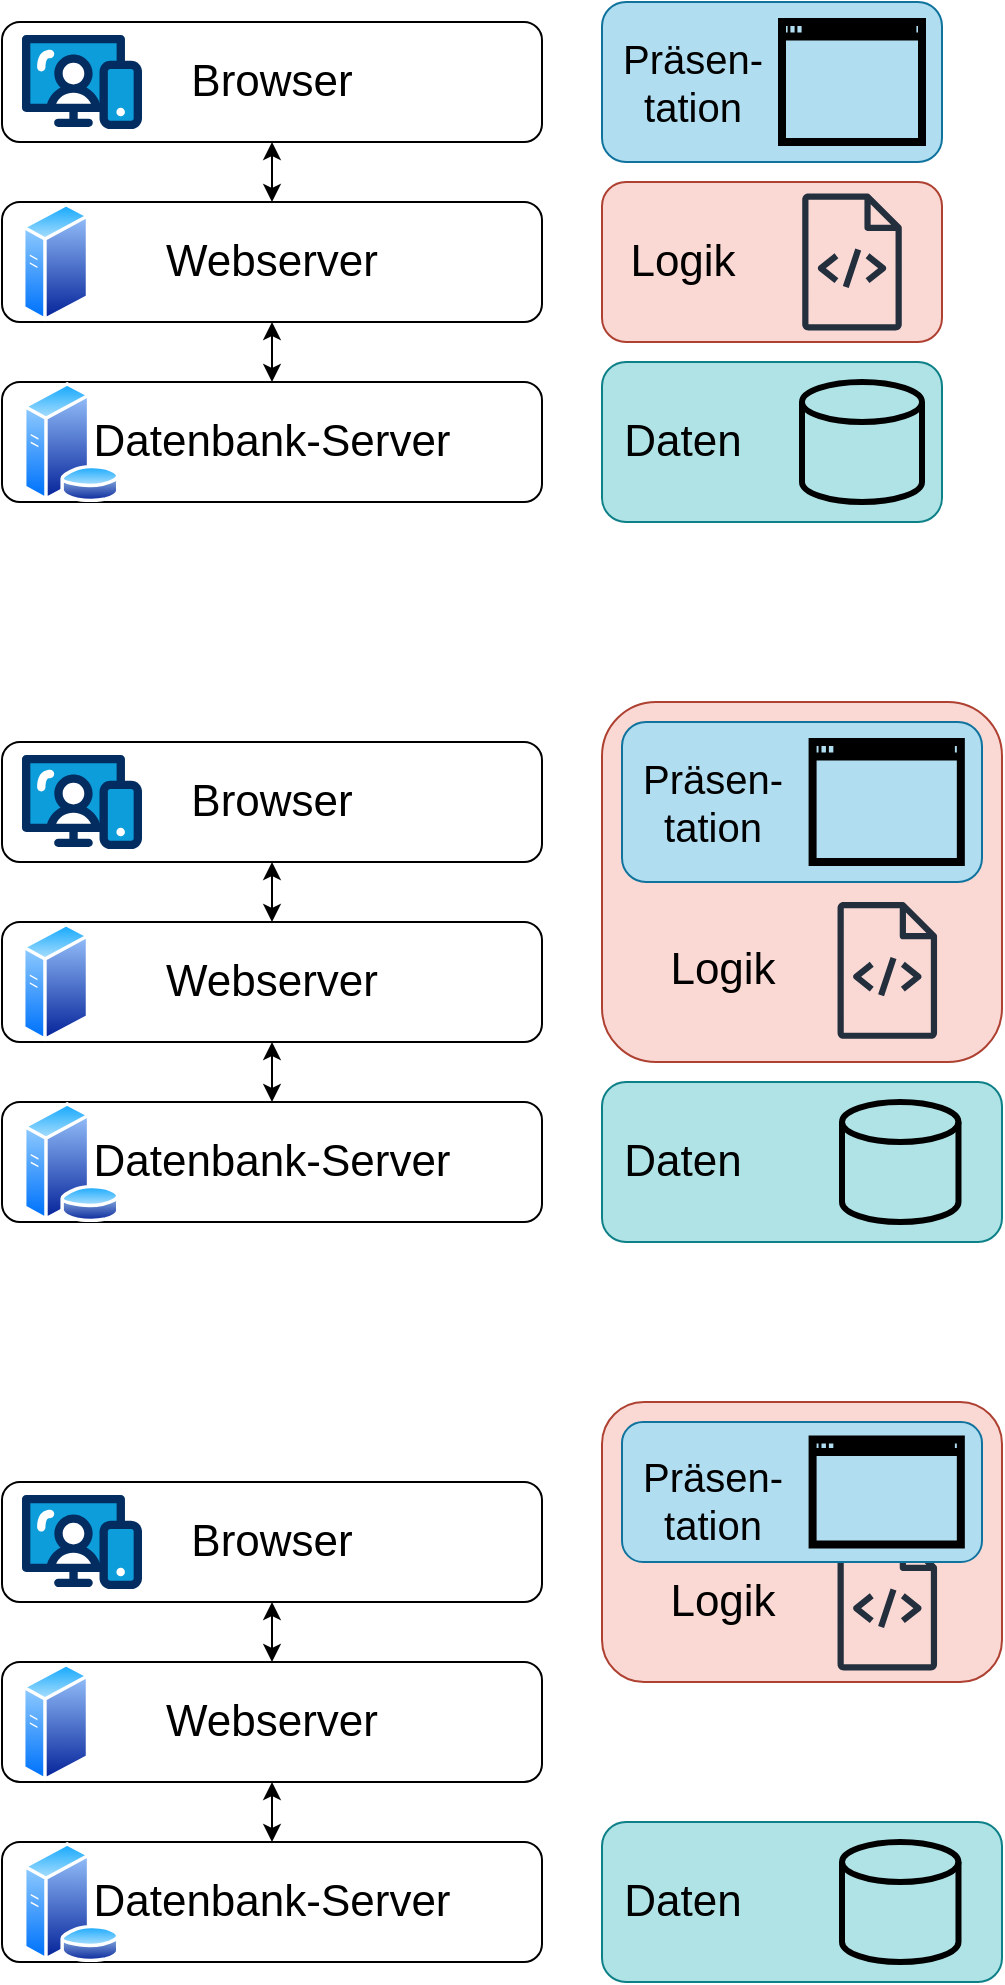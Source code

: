 <mxfile version="21.7.5" type="device" pages="3">
  <diagram name="Layers" id="FPx5XRSCxSnG_FllzkM6">
    <mxGraphModel dx="2074" dy="1196" grid="1" gridSize="10" guides="1" tooltips="1" connect="1" arrows="1" fold="1" page="1" pageScale="1" pageWidth="827" pageHeight="1169" math="0" shadow="0">
      <root>
        <mxCell id="0" />
        <mxCell id="1" parent="0" />
        <mxCell id="yVEKPZkRweWJKgWCm-6c-3" value="&lt;div style=&quot;&quot;&gt;&lt;span style=&quot;font-size: 22px; background-color: initial;&quot;&gt;Browser&lt;/span&gt;&lt;/div&gt;" style="rounded=1;whiteSpace=wrap;html=1;align=center;" parent="1" vertex="1">
          <mxGeometry x="40" y="50" width="270" height="60" as="geometry" />
        </mxCell>
        <mxCell id="yVEKPZkRweWJKgWCm-6c-2" value="" style="verticalLabelPosition=bottom;aspect=fixed;html=1;shape=mxgraph.salesforce.web;align=left;" parent="1" vertex="1">
          <mxGeometry x="50" y="56.3" width="60" height="47.4" as="geometry" />
        </mxCell>
        <mxCell id="yVEKPZkRweWJKgWCm-6c-12" style="edgeStyle=orthogonalEdgeStyle;rounded=0;orthogonalLoop=1;jettySize=auto;html=1;entryX=0.5;entryY=1;entryDx=0;entryDy=0;startArrow=classic;startFill=1;" parent="1" source="yVEKPZkRweWJKgWCm-6c-4" target="yVEKPZkRweWJKgWCm-6c-3" edge="1">
          <mxGeometry relative="1" as="geometry" />
        </mxCell>
        <mxCell id="yVEKPZkRweWJKgWCm-6c-14" style="edgeStyle=orthogonalEdgeStyle;rounded=0;orthogonalLoop=1;jettySize=auto;html=1;entryX=0.5;entryY=0;entryDx=0;entryDy=0;startArrow=classic;startFill=1;" parent="1" source="yVEKPZkRweWJKgWCm-6c-4" target="yVEKPZkRweWJKgWCm-6c-7" edge="1">
          <mxGeometry relative="1" as="geometry" />
        </mxCell>
        <mxCell id="yVEKPZkRweWJKgWCm-6c-4" value="&lt;font style=&quot;font-size: 22px;&quot;&gt;Webserver&lt;/font&gt;" style="rounded=1;whiteSpace=wrap;html=1;" parent="1" vertex="1">
          <mxGeometry x="40" y="140" width="270" height="60" as="geometry" />
        </mxCell>
        <mxCell id="yVEKPZkRweWJKgWCm-6c-5" value="" style="image;aspect=fixed;perimeter=ellipsePerimeter;html=1;align=center;shadow=0;dashed=0;spacingTop=3;image=img/lib/active_directory/generic_server.svg;" parent="1" vertex="1">
          <mxGeometry x="50" y="140" width="33.6" height="60" as="geometry" />
        </mxCell>
        <mxCell id="yVEKPZkRweWJKgWCm-6c-7" value="&lt;font style=&quot;font-size: 22px;&quot;&gt;Datenbank-Server&lt;/font&gt;" style="rounded=1;whiteSpace=wrap;html=1;" parent="1" vertex="1">
          <mxGeometry x="40" y="230" width="270" height="60" as="geometry" />
        </mxCell>
        <mxCell id="yVEKPZkRweWJKgWCm-6c-6" value="" style="image;aspect=fixed;perimeter=ellipsePerimeter;html=1;align=center;shadow=0;dashed=0;spacingTop=3;image=img/lib/active_directory/database_server.svg;" parent="1" vertex="1">
          <mxGeometry x="50" y="230" width="49.2" height="60" as="geometry" />
        </mxCell>
        <mxCell id="yVEKPZkRweWJKgWCm-6c-15" value="" style="group" parent="1" vertex="1" connectable="0">
          <mxGeometry x="340" y="130" width="170" height="80" as="geometry" />
        </mxCell>
        <mxCell id="yVEKPZkRweWJKgWCm-6c-10" value="" style="rounded=1;whiteSpace=wrap;html=1;fontSize=21;align=center;fillColor=#fad9d5;strokeColor=#ae4132;" parent="yVEKPZkRweWJKgWCm-6c-15" vertex="1">
          <mxGeometry width="170" height="80" as="geometry" />
        </mxCell>
        <mxCell id="yVEKPZkRweWJKgWCm-6c-11" value="&lt;font style=&quot;font-size: 22px;&quot;&gt;Logik&lt;/font&gt;" style="text;html=1;align=center;verticalAlign=middle;resizable=0;points=[];autosize=1;strokeColor=none;fillColor=none;" parent="yVEKPZkRweWJKgWCm-6c-15" vertex="1">
          <mxGeometry y="20" width="80" height="40" as="geometry" />
        </mxCell>
        <mxCell id="yVEKPZkRweWJKgWCm-6c-9" value="" style="sketch=0;outlineConnect=0;fontColor=#232F3E;gradientColor=none;fillColor=#232F3D;strokeColor=none;dashed=0;verticalLabelPosition=bottom;verticalAlign=top;align=center;html=1;fontSize=12;fontStyle=0;aspect=fixed;pointerEvents=1;shape=mxgraph.aws4.source_code;" parent="yVEKPZkRweWJKgWCm-6c-15" vertex="1">
          <mxGeometry x="100" y="5.79" width="50" height="68.43" as="geometry" />
        </mxCell>
        <mxCell id="yVEKPZkRweWJKgWCm-6c-16" value="" style="group" parent="1" vertex="1" connectable="0">
          <mxGeometry x="340" y="220" width="170" height="80" as="geometry" />
        </mxCell>
        <mxCell id="yVEKPZkRweWJKgWCm-6c-23" value="" style="group" parent="yVEKPZkRweWJKgWCm-6c-16" vertex="1" connectable="0">
          <mxGeometry width="170" height="80" as="geometry" />
        </mxCell>
        <mxCell id="yVEKPZkRweWJKgWCm-6c-17" value="" style="rounded=1;whiteSpace=wrap;html=1;fontSize=21;align=center;fillColor=#b0e3e6;strokeColor=#0e8088;" parent="yVEKPZkRweWJKgWCm-6c-23" vertex="1">
          <mxGeometry width="170" height="80" as="geometry" />
        </mxCell>
        <mxCell id="yVEKPZkRweWJKgWCm-6c-18" value="&lt;font style=&quot;font-size: 22px;&quot;&gt;Daten&lt;/font&gt;" style="text;html=1;align=center;verticalAlign=middle;resizable=0;points=[];autosize=1;strokeColor=none;fillColor=none;" parent="yVEKPZkRweWJKgWCm-6c-23" vertex="1">
          <mxGeometry y="20" width="80" height="40" as="geometry" />
        </mxCell>
        <mxCell id="yVEKPZkRweWJKgWCm-6c-20" value="" style="strokeWidth=3;html=1;shape=mxgraph.flowchart.database;whiteSpace=wrap;fillColor=none;" parent="yVEKPZkRweWJKgWCm-6c-23" vertex="1">
          <mxGeometry x="100" y="10" width="60" height="60" as="geometry" />
        </mxCell>
        <mxCell id="yVEKPZkRweWJKgWCm-6c-24" value="" style="group" parent="1" vertex="1" connectable="0">
          <mxGeometry x="340" y="40" width="170" height="80" as="geometry" />
        </mxCell>
        <mxCell id="yVEKPZkRweWJKgWCm-6c-25" value="" style="rounded=1;whiteSpace=wrap;html=1;fontSize=21;align=center;fillColor=#b1ddf0;strokeColor=#10739e;" parent="yVEKPZkRweWJKgWCm-6c-24" vertex="1">
          <mxGeometry width="170" height="80" as="geometry" />
        </mxCell>
        <mxCell id="yVEKPZkRweWJKgWCm-6c-26" value="&lt;font style=&quot;font-size: 20px;&quot;&gt;Präsen-&lt;br&gt;tation&lt;/font&gt;" style="text;html=1;align=center;verticalAlign=middle;resizable=0;points=[];autosize=1;strokeColor=none;fillColor=none;" parent="yVEKPZkRweWJKgWCm-6c-24" vertex="1">
          <mxGeometry y="10" width="90" height="60" as="geometry" />
        </mxCell>
        <mxCell id="yVEKPZkRweWJKgWCm-6c-29" value="" style="html=1;verticalLabelPosition=bottom;align=center;labelBackgroundColor=#ffffff;verticalAlign=top;strokeWidth=4;strokeColor=#000000;shadow=0;dashed=0;shape=mxgraph.ios7.icons.window;fillColor=none;" parent="yVEKPZkRweWJKgWCm-6c-24" vertex="1">
          <mxGeometry x="90" y="10" width="70" height="60" as="geometry" />
        </mxCell>
        <mxCell id="yVEKPZkRweWJKgWCm-6c-30" value="&lt;div style=&quot;&quot;&gt;&lt;span style=&quot;font-size: 22px; background-color: initial;&quot;&gt;Browser&lt;/span&gt;&lt;/div&gt;" style="rounded=1;whiteSpace=wrap;html=1;align=center;" parent="1" vertex="1">
          <mxGeometry x="40" y="410" width="270" height="60" as="geometry" />
        </mxCell>
        <mxCell id="yVEKPZkRweWJKgWCm-6c-31" value="" style="verticalLabelPosition=bottom;aspect=fixed;html=1;shape=mxgraph.salesforce.web;align=left;" parent="1" vertex="1">
          <mxGeometry x="50" y="416.3" width="60" height="47.4" as="geometry" />
        </mxCell>
        <mxCell id="yVEKPZkRweWJKgWCm-6c-32" style="edgeStyle=orthogonalEdgeStyle;rounded=0;orthogonalLoop=1;jettySize=auto;html=1;entryX=0.5;entryY=1;entryDx=0;entryDy=0;startArrow=classic;startFill=1;" parent="1" source="yVEKPZkRweWJKgWCm-6c-34" target="yVEKPZkRweWJKgWCm-6c-30" edge="1">
          <mxGeometry relative="1" as="geometry" />
        </mxCell>
        <mxCell id="yVEKPZkRweWJKgWCm-6c-33" style="edgeStyle=orthogonalEdgeStyle;rounded=0;orthogonalLoop=1;jettySize=auto;html=1;entryX=0.5;entryY=0;entryDx=0;entryDy=0;startArrow=classic;startFill=1;" parent="1" source="yVEKPZkRweWJKgWCm-6c-34" target="yVEKPZkRweWJKgWCm-6c-36" edge="1">
          <mxGeometry relative="1" as="geometry" />
        </mxCell>
        <mxCell id="yVEKPZkRweWJKgWCm-6c-34" value="&lt;font style=&quot;font-size: 22px;&quot;&gt;Webserver&lt;/font&gt;" style="rounded=1;whiteSpace=wrap;html=1;" parent="1" vertex="1">
          <mxGeometry x="40" y="500" width="270" height="60" as="geometry" />
        </mxCell>
        <mxCell id="yVEKPZkRweWJKgWCm-6c-35" value="" style="image;aspect=fixed;perimeter=ellipsePerimeter;html=1;align=center;shadow=0;dashed=0;spacingTop=3;image=img/lib/active_directory/generic_server.svg;" parent="1" vertex="1">
          <mxGeometry x="50" y="500" width="33.6" height="60" as="geometry" />
        </mxCell>
        <mxCell id="yVEKPZkRweWJKgWCm-6c-36" value="&lt;font style=&quot;font-size: 22px;&quot;&gt;Datenbank-Server&lt;/font&gt;" style="rounded=1;whiteSpace=wrap;html=1;" parent="1" vertex="1">
          <mxGeometry x="40" y="590" width="270" height="60" as="geometry" />
        </mxCell>
        <mxCell id="yVEKPZkRweWJKgWCm-6c-37" value="" style="image;aspect=fixed;perimeter=ellipsePerimeter;html=1;align=center;shadow=0;dashed=0;spacingTop=3;image=img/lib/active_directory/database_server.svg;" parent="1" vertex="1">
          <mxGeometry x="50" y="590" width="49.2" height="60" as="geometry" />
        </mxCell>
        <mxCell id="yVEKPZkRweWJKgWCm-6c-38" value="" style="group" parent="1" vertex="1" connectable="0">
          <mxGeometry x="340" y="410" width="200" height="160" as="geometry" />
        </mxCell>
        <mxCell id="yVEKPZkRweWJKgWCm-6c-39" value="" style="rounded=1;whiteSpace=wrap;html=1;fontSize=21;align=center;fillColor=#fad9d5;strokeColor=#ae4132;" parent="yVEKPZkRweWJKgWCm-6c-38" vertex="1">
          <mxGeometry y="-20" width="200" height="180" as="geometry" />
        </mxCell>
        <mxCell id="yVEKPZkRweWJKgWCm-6c-40" value="&lt;font style=&quot;font-size: 22px;&quot;&gt;Logik&lt;/font&gt;" style="text;html=1;align=center;verticalAlign=middle;resizable=0;points=[];autosize=1;strokeColor=none;fillColor=none;" parent="yVEKPZkRweWJKgWCm-6c-38" vertex="1">
          <mxGeometry x="20" y="94.21" width="80" height="40" as="geometry" />
        </mxCell>
        <mxCell id="yVEKPZkRweWJKgWCm-6c-41" value="" style="sketch=0;outlineConnect=0;fontColor=#232F3E;gradientColor=none;fillColor=#232F3D;strokeColor=none;dashed=0;verticalLabelPosition=bottom;verticalAlign=top;align=center;html=1;fontSize=12;fontStyle=0;aspect=fixed;pointerEvents=1;shape=mxgraph.aws4.source_code;" parent="yVEKPZkRweWJKgWCm-6c-38" vertex="1">
          <mxGeometry x="117.647" y="80.0" width="50" height="68.43" as="geometry" />
        </mxCell>
        <mxCell id="yVEKPZkRweWJKgWCm-6c-47" value="" style="group" parent="yVEKPZkRweWJKgWCm-6c-38" vertex="1" connectable="0">
          <mxGeometry x="10" y="-10" width="180" height="80" as="geometry" />
        </mxCell>
        <mxCell id="yVEKPZkRweWJKgWCm-6c-48" value="" style="rounded=1;whiteSpace=wrap;html=1;fontSize=21;align=center;fillColor=#b1ddf0;strokeColor=#10739e;" parent="yVEKPZkRweWJKgWCm-6c-47" vertex="1">
          <mxGeometry width="180" height="80" as="geometry" />
        </mxCell>
        <mxCell id="yVEKPZkRweWJKgWCm-6c-49" value="&lt;font style=&quot;font-size: 20px;&quot;&gt;Präsen-&lt;br&gt;tation&lt;/font&gt;" style="text;html=1;align=center;verticalAlign=middle;resizable=0;points=[];autosize=1;strokeColor=none;fillColor=none;" parent="yVEKPZkRweWJKgWCm-6c-47" vertex="1">
          <mxGeometry y="10" width="90" height="60" as="geometry" />
        </mxCell>
        <mxCell id="yVEKPZkRweWJKgWCm-6c-50" value="" style="html=1;verticalLabelPosition=bottom;align=center;labelBackgroundColor=#ffffff;verticalAlign=top;strokeWidth=4;strokeColor=#000000;shadow=0;dashed=0;shape=mxgraph.ios7.icons.window;fillColor=none;" parent="yVEKPZkRweWJKgWCm-6c-47" vertex="1">
          <mxGeometry x="95.294" y="10" width="74.118" height="60" as="geometry" />
        </mxCell>
        <mxCell id="yVEKPZkRweWJKgWCm-6c-42" value="" style="group" parent="1" vertex="1" connectable="0">
          <mxGeometry x="340" y="580" width="200" height="80" as="geometry" />
        </mxCell>
        <mxCell id="yVEKPZkRweWJKgWCm-6c-43" value="" style="group" parent="yVEKPZkRweWJKgWCm-6c-42" vertex="1" connectable="0">
          <mxGeometry width="200" height="80" as="geometry" />
        </mxCell>
        <mxCell id="yVEKPZkRweWJKgWCm-6c-44" value="" style="rounded=1;whiteSpace=wrap;html=1;fontSize=21;align=center;fillColor=#b0e3e6;strokeColor=#0e8088;" parent="yVEKPZkRweWJKgWCm-6c-43" vertex="1">
          <mxGeometry width="200" height="80" as="geometry" />
        </mxCell>
        <mxCell id="yVEKPZkRweWJKgWCm-6c-45" value="&lt;font style=&quot;font-size: 22px;&quot;&gt;Daten&lt;/font&gt;" style="text;html=1;align=center;verticalAlign=middle;resizable=0;points=[];autosize=1;strokeColor=none;fillColor=none;" parent="yVEKPZkRweWJKgWCm-6c-43" vertex="1">
          <mxGeometry y="20" width="80" height="40" as="geometry" />
        </mxCell>
        <mxCell id="yVEKPZkRweWJKgWCm-6c-46" value="" style="strokeWidth=3;html=1;shape=mxgraph.flowchart.database;whiteSpace=wrap;fillColor=none;" parent="yVEKPZkRweWJKgWCm-6c-43" vertex="1">
          <mxGeometry x="120" y="10" width="58.24" height="60" as="geometry" />
        </mxCell>
        <mxCell id="yVEKPZkRweWJKgWCm-6c-72" value="&lt;div style=&quot;&quot;&gt;&lt;span style=&quot;font-size: 22px; background-color: initial;&quot;&gt;Browser&lt;/span&gt;&lt;/div&gt;" style="rounded=1;whiteSpace=wrap;html=1;align=center;" parent="1" vertex="1">
          <mxGeometry x="40" y="780" width="270" height="60" as="geometry" />
        </mxCell>
        <mxCell id="yVEKPZkRweWJKgWCm-6c-73" value="" style="verticalLabelPosition=bottom;aspect=fixed;html=1;shape=mxgraph.salesforce.web;align=left;" parent="1" vertex="1">
          <mxGeometry x="50" y="786.3" width="60" height="47.4" as="geometry" />
        </mxCell>
        <mxCell id="yVEKPZkRweWJKgWCm-6c-74" style="edgeStyle=orthogonalEdgeStyle;rounded=0;orthogonalLoop=1;jettySize=auto;html=1;entryX=0.5;entryY=1;entryDx=0;entryDy=0;startArrow=classic;startFill=1;" parent="1" source="yVEKPZkRweWJKgWCm-6c-76" target="yVEKPZkRweWJKgWCm-6c-72" edge="1">
          <mxGeometry relative="1" as="geometry" />
        </mxCell>
        <mxCell id="yVEKPZkRweWJKgWCm-6c-75" style="edgeStyle=orthogonalEdgeStyle;rounded=0;orthogonalLoop=1;jettySize=auto;html=1;entryX=0.5;entryY=0;entryDx=0;entryDy=0;startArrow=classic;startFill=1;" parent="1" source="yVEKPZkRweWJKgWCm-6c-76" target="yVEKPZkRweWJKgWCm-6c-78" edge="1">
          <mxGeometry relative="1" as="geometry" />
        </mxCell>
        <mxCell id="yVEKPZkRweWJKgWCm-6c-76" value="&lt;font style=&quot;font-size: 22px;&quot;&gt;Webserver&lt;/font&gt;" style="rounded=1;whiteSpace=wrap;html=1;" parent="1" vertex="1">
          <mxGeometry x="40" y="870" width="270" height="60" as="geometry" />
        </mxCell>
        <mxCell id="yVEKPZkRweWJKgWCm-6c-77" value="" style="image;aspect=fixed;perimeter=ellipsePerimeter;html=1;align=center;shadow=0;dashed=0;spacingTop=3;image=img/lib/active_directory/generic_server.svg;" parent="1" vertex="1">
          <mxGeometry x="50" y="870" width="33.6" height="60" as="geometry" />
        </mxCell>
        <mxCell id="yVEKPZkRweWJKgWCm-6c-78" value="&lt;font style=&quot;font-size: 22px;&quot;&gt;Datenbank-Server&lt;/font&gt;" style="rounded=1;whiteSpace=wrap;html=1;" parent="1" vertex="1">
          <mxGeometry x="40" y="960" width="270" height="60" as="geometry" />
        </mxCell>
        <mxCell id="yVEKPZkRweWJKgWCm-6c-79" value="" style="image;aspect=fixed;perimeter=ellipsePerimeter;html=1;align=center;shadow=0;dashed=0;spacingTop=3;image=img/lib/active_directory/database_server.svg;" parent="1" vertex="1">
          <mxGeometry x="50" y="960" width="49.2" height="60" as="geometry" />
        </mxCell>
        <mxCell id="yVEKPZkRweWJKgWCm-6c-80" value="" style="group" parent="1" vertex="1" connectable="0">
          <mxGeometry x="340" y="760" width="200" height="160" as="geometry" />
        </mxCell>
        <mxCell id="yVEKPZkRweWJKgWCm-6c-81" value="" style="rounded=1;whiteSpace=wrap;html=1;fontSize=21;align=center;fillColor=#fad9d5;strokeColor=#ae4132;" parent="yVEKPZkRweWJKgWCm-6c-80" vertex="1">
          <mxGeometry y="-20" width="200" height="140" as="geometry" />
        </mxCell>
        <mxCell id="yVEKPZkRweWJKgWCm-6c-82" value="&lt;font style=&quot;font-size: 22px;&quot;&gt;Logik&lt;/font&gt;" style="text;html=1;align=center;verticalAlign=middle;resizable=0;points=[];autosize=1;strokeColor=none;fillColor=none;" parent="yVEKPZkRweWJKgWCm-6c-80" vertex="1">
          <mxGeometry x="20" y="60.0" width="80" height="40" as="geometry" />
        </mxCell>
        <mxCell id="yVEKPZkRweWJKgWCm-6c-83" value="" style="sketch=0;outlineConnect=0;fontColor=#232F3E;gradientColor=none;fillColor=#232F3D;strokeColor=none;dashed=0;verticalLabelPosition=bottom;verticalAlign=top;align=center;html=1;fontSize=12;fontStyle=0;aspect=fixed;pointerEvents=1;shape=mxgraph.aws4.source_code;" parent="yVEKPZkRweWJKgWCm-6c-80" vertex="1">
          <mxGeometry x="117.647" y="45.79" width="50" height="68.43" as="geometry" />
        </mxCell>
        <mxCell id="yVEKPZkRweWJKgWCm-6c-84" value="" style="group" parent="yVEKPZkRweWJKgWCm-6c-80" vertex="1" connectable="0">
          <mxGeometry x="10" y="-10" width="180" height="70" as="geometry" />
        </mxCell>
        <mxCell id="yVEKPZkRweWJKgWCm-6c-85" value="" style="rounded=1;whiteSpace=wrap;html=1;fontSize=21;align=center;fillColor=#b1ddf0;strokeColor=#10739e;" parent="yVEKPZkRweWJKgWCm-6c-84" vertex="1">
          <mxGeometry width="180" height="70" as="geometry" />
        </mxCell>
        <mxCell id="yVEKPZkRweWJKgWCm-6c-86" value="&lt;font style=&quot;font-size: 20px;&quot;&gt;Präsen-&lt;br&gt;tation&lt;/font&gt;" style="text;html=1;align=center;verticalAlign=middle;resizable=0;points=[];autosize=1;strokeColor=none;fillColor=none;" parent="yVEKPZkRweWJKgWCm-6c-84" vertex="1">
          <mxGeometry y="8.75" width="90" height="60" as="geometry" />
        </mxCell>
        <mxCell id="yVEKPZkRweWJKgWCm-6c-87" value="" style="html=1;verticalLabelPosition=bottom;align=center;labelBackgroundColor=#ffffff;verticalAlign=top;strokeWidth=4;strokeColor=#000000;shadow=0;dashed=0;shape=mxgraph.ios7.icons.window;fillColor=none;" parent="yVEKPZkRweWJKgWCm-6c-84" vertex="1">
          <mxGeometry x="95.294" y="8.75" width="74.118" height="52.5" as="geometry" />
        </mxCell>
        <mxCell id="yVEKPZkRweWJKgWCm-6c-88" value="" style="group" parent="1" vertex="1" connectable="0">
          <mxGeometry x="340" y="950" width="200" height="80" as="geometry" />
        </mxCell>
        <mxCell id="yVEKPZkRweWJKgWCm-6c-89" value="" style="group" parent="yVEKPZkRweWJKgWCm-6c-88" vertex="1" connectable="0">
          <mxGeometry width="200" height="80" as="geometry" />
        </mxCell>
        <mxCell id="yVEKPZkRweWJKgWCm-6c-90" value="" style="rounded=1;whiteSpace=wrap;html=1;fontSize=21;align=center;fillColor=#b0e3e6;strokeColor=#0e8088;" parent="yVEKPZkRweWJKgWCm-6c-89" vertex="1">
          <mxGeometry width="200" height="80" as="geometry" />
        </mxCell>
        <mxCell id="yVEKPZkRweWJKgWCm-6c-91" value="&lt;font style=&quot;font-size: 22px;&quot;&gt;Daten&lt;/font&gt;" style="text;html=1;align=center;verticalAlign=middle;resizable=0;points=[];autosize=1;strokeColor=none;fillColor=none;" parent="yVEKPZkRweWJKgWCm-6c-89" vertex="1">
          <mxGeometry y="20" width="80" height="40" as="geometry" />
        </mxCell>
        <mxCell id="yVEKPZkRweWJKgWCm-6c-92" value="" style="strokeWidth=3;html=1;shape=mxgraph.flowchart.database;whiteSpace=wrap;fillColor=none;" parent="yVEKPZkRweWJKgWCm-6c-89" vertex="1">
          <mxGeometry x="120" y="10" width="58.24" height="60" as="geometry" />
        </mxCell>
      </root>
    </mxGraphModel>
  </diagram>
  <diagram id="rxoIbojRWcw12FzysbYP" name="MVC Layers">
    <mxGraphModel dx="2440" dy="1407" grid="1" gridSize="10" guides="1" tooltips="1" connect="1" arrows="1" fold="1" page="1" pageScale="1" pageWidth="827" pageHeight="1169" math="0" shadow="0">
      <root>
        <mxCell id="0" />
        <mxCell id="1" parent="0" />
        <mxCell id="Cggc3pap5xeqe4ZNj7TM-7" value="Server" style="rounded=1;whiteSpace=wrap;html=1;verticalAlign=top;horizontal=1;fontSize=24;fontStyle=1;fillColor=#d5e8d4;strokeColor=#82b366;" parent="1" vertex="1">
          <mxGeometry x="440" y="45" width="270" height="265" as="geometry" />
        </mxCell>
        <mxCell id="Cggc3pap5xeqe4ZNj7TM-10" style="edgeStyle=orthogonalEdgeStyle;rounded=0;orthogonalLoop=1;jettySize=auto;html=1;" parent="1" source="Cggc3pap5xeqe4ZNj7TM-6" target="Cggc3pap5xeqe4ZNj7TM-3" edge="1">
          <mxGeometry relative="1" as="geometry">
            <Array as="points">
              <mxPoint x="370" y="155" />
              <mxPoint x="370" y="155" />
            </Array>
          </mxGeometry>
        </mxCell>
        <mxCell id="Cggc3pap5xeqe4ZNj7TM-11" value="HTTP- Request" style="edgeLabel;html=1;align=center;verticalAlign=middle;resizable=0;points=[];fontSize=16;" parent="Cggc3pap5xeqe4ZNj7TM-10" vertex="1" connectable="0">
          <mxGeometry x="-0.619" y="-1" relative="1" as="geometry">
            <mxPoint x="53" y="-16" as="offset" />
          </mxGeometry>
        </mxCell>
        <mxCell id="Cggc3pap5xeqe4ZNj7TM-6" value="Browser" style="rounded=1;whiteSpace=wrap;html=1;verticalAlign=top;horizontal=1;fontSize=24;fontStyle=1;fillColor=#fff2cc;strokeColor=#d6b656;" parent="1" vertex="1">
          <mxGeometry x="80" y="80" width="230" height="210" as="geometry" />
        </mxCell>
        <mxCell id="Cggc3pap5xeqe4ZNj7TM-14" style="edgeStyle=orthogonalEdgeStyle;rounded=0;orthogonalLoop=1;jettySize=auto;html=1;dashed=1;" parent="1" source="Cggc3pap5xeqe4ZNj7TM-1" target="Cggc3pap5xeqe4ZNj7TM-3" edge="1">
          <mxGeometry relative="1" as="geometry">
            <Array as="points">
              <mxPoint x="590" y="220" />
              <mxPoint x="590" y="220" />
            </Array>
          </mxGeometry>
        </mxCell>
        <mxCell id="Cggc3pap5xeqe4ZNj7TM-1" value="&lt;b&gt;Model&lt;/b&gt;&lt;br style=&quot;font-size: 22px;&quot;&gt;" style="rounded=1;whiteSpace=wrap;html=1;verticalAlign=top;fontSize=22;" parent="1" vertex="1">
          <mxGeometry x="490" y="230" width="160" height="40" as="geometry" />
        </mxCell>
        <mxCell id="Cggc3pap5xeqe4ZNj7TM-8" style="edgeStyle=orthogonalEdgeStyle;rounded=0;orthogonalLoop=1;jettySize=auto;html=1;" parent="1" source="Cggc3pap5xeqe4ZNj7TM-3" edge="1">
          <mxGeometry relative="1" as="geometry">
            <mxPoint x="560" y="230" as="targetPoint" />
            <Array as="points">
              <mxPoint x="560" y="230" />
            </Array>
          </mxGeometry>
        </mxCell>
        <mxCell id="Cggc3pap5xeqe4ZNj7TM-9" style="rounded=0;orthogonalLoop=1;jettySize=auto;html=1;entryX=1;entryY=0.5;entryDx=0;entryDy=0;" parent="1" source="Cggc3pap5xeqe4ZNj7TM-3" target="Cggc3pap5xeqe4ZNj7TM-2" edge="1">
          <mxGeometry relative="1" as="geometry" />
        </mxCell>
        <mxCell id="Cggc3pap5xeqe4ZNj7TM-12" value="HTTP-Response" style="edgeLabel;html=1;align=center;verticalAlign=middle;resizable=0;points=[];fontSize=14;" parent="Cggc3pap5xeqe4ZNj7TM-9" vertex="1" connectable="0">
          <mxGeometry x="0.416" y="3" relative="1" as="geometry">
            <mxPoint x="18" as="offset" />
          </mxGeometry>
        </mxCell>
        <mxCell id="Cggc3pap5xeqe4ZNj7TM-3" value="&lt;b&gt;Controller&lt;/b&gt;&lt;br style=&quot;font-size: 22px;&quot;&gt;&lt;font style=&quot;font-size: 18px;&quot;&gt;(z.B. PHP/Java)&lt;/font&gt;" style="rounded=1;whiteSpace=wrap;html=1;verticalAlign=top;fontSize=22;" parent="1" vertex="1">
          <mxGeometry x="490" y="120" width="160" height="70" as="geometry" />
        </mxCell>
        <mxCell id="Cggc3pap5xeqe4ZNj7TM-2" value="&lt;b&gt;View&lt;/b&gt;&lt;br style=&quot;font-size: 22px;&quot;&gt;&lt;font style=&quot;font-size: 18px;&quot;&gt;(HTML, CSS, JS)&lt;/font&gt;" style="rounded=1;whiteSpace=wrap;html=1;verticalAlign=top;fontSize=22;" parent="1" vertex="1">
          <mxGeometry x="105" y="160" width="160" height="70" as="geometry" />
        </mxCell>
        <mxCell id="ABjCyKXPSxVVeymCHfIy-1" value="Server" style="rounded=1;whiteSpace=wrap;html=1;verticalAlign=top;horizontal=1;fontSize=24;fontStyle=1;fillColor=#d5e8d4;strokeColor=#82b366;" parent="1" vertex="1">
          <mxGeometry x="560" y="627.5" width="260" height="135" as="geometry" />
        </mxCell>
        <mxCell id="ABjCyKXPSxVVeymCHfIy-4" value="Browser" style="rounded=1;whiteSpace=wrap;html=1;verticalAlign=top;horizontal=1;fontSize=24;fontStyle=1;fillColor=#fff2cc;strokeColor=#d6b656;" parent="1" vertex="1">
          <mxGeometry y="530" width="405" height="320" as="geometry" />
        </mxCell>
        <mxCell id="ABjCyKXPSxVVeymCHfIy-17" style="edgeStyle=orthogonalEdgeStyle;rounded=0;orthogonalLoop=1;jettySize=auto;html=1;startArrow=classic;startFill=1;" parent="1" source="ABjCyKXPSxVVeymCHfIy-6" target="ABjCyKXPSxVVeymCHfIy-1" edge="1">
          <mxGeometry relative="1" as="geometry" />
        </mxCell>
        <mxCell id="ABjCyKXPSxVVeymCHfIy-18" value="HTTP-Request&lt;br&gt;HTTP-Response" style="edgeLabel;html=1;align=center;verticalAlign=middle;resizable=0;points=[];fontSize=16;" parent="ABjCyKXPSxVVeymCHfIy-17" vertex="1" connectable="0">
          <mxGeometry x="-0.597" y="1" relative="1" as="geometry">
            <mxPoint x="64" y="1" as="offset" />
          </mxGeometry>
        </mxCell>
        <mxCell id="ABjCyKXPSxVVeymCHfIy-6" value="&lt;b&gt;Model&lt;br&gt;&lt;/b&gt;" style="rounded=1;whiteSpace=wrap;html=1;verticalAlign=top;fontSize=22;" parent="1" vertex="1">
          <mxGeometry x="220" y="670" width="160" height="50" as="geometry" />
        </mxCell>
        <mxCell id="ABjCyKXPSxVVeymCHfIy-14" style="edgeStyle=orthogonalEdgeStyle;rounded=0;orthogonalLoop=1;jettySize=auto;html=1;entryX=-0.002;entryY=0.676;entryDx=0;entryDy=0;entryPerimeter=0;" parent="1" source="ABjCyKXPSxVVeymCHfIy-10" target="ABjCyKXPSxVVeymCHfIy-6" edge="1">
          <mxGeometry relative="1" as="geometry" />
        </mxCell>
        <mxCell id="ABjCyKXPSxVVeymCHfIy-10" value="&lt;b&gt;Controller&lt;/b&gt;&lt;br style=&quot;font-size: 22px;&quot;&gt;&lt;font style=&quot;font-size: 18px;&quot;&gt;(Javascript)&lt;/font&gt;" style="rounded=1;whiteSpace=wrap;html=1;verticalAlign=top;fontSize=22;" parent="1" vertex="1">
          <mxGeometry x="10" y="720" width="160" height="70" as="geometry" />
        </mxCell>
        <mxCell id="ABjCyKXPSxVVeymCHfIy-12" style="edgeStyle=orthogonalEdgeStyle;rounded=0;orthogonalLoop=1;jettySize=auto;html=1;entryX=0.5;entryY=0;entryDx=0;entryDy=0;startArrow=classic;startFill=1;" parent="1" source="ABjCyKXPSxVVeymCHfIy-11" target="ABjCyKXPSxVVeymCHfIy-10" edge="1">
          <mxGeometry relative="1" as="geometry" />
        </mxCell>
        <mxCell id="ABjCyKXPSxVVeymCHfIy-13" style="edgeStyle=orthogonalEdgeStyle;rounded=0;orthogonalLoop=1;jettySize=auto;html=1;entryX=-0.002;entryY=0.352;entryDx=0;entryDy=0;dashed=1;entryPerimeter=0;" parent="1" source="ABjCyKXPSxVVeymCHfIy-11" target="ABjCyKXPSxVVeymCHfIy-6" edge="1">
          <mxGeometry relative="1" as="geometry" />
        </mxCell>
        <mxCell id="ABjCyKXPSxVVeymCHfIy-11" value="&lt;b&gt;View&lt;/b&gt;&lt;br style=&quot;font-size: 22px;&quot;&gt;&lt;font style=&quot;font-size: 18px;&quot;&gt;(HTML, CSS, JS)&lt;/font&gt;" style="rounded=1;whiteSpace=wrap;html=1;verticalAlign=top;fontSize=22;" parent="1" vertex="1">
          <mxGeometry x="10" y="600" width="160" height="70" as="geometry" />
        </mxCell>
        <mxCell id="ABjCyKXPSxVVeymCHfIy-16" value="&lt;font style=&quot;font-weight: bold; font-size: 22px;&quot;&gt;REST-API&lt;/font&gt;&lt;br&gt;&lt;span style=&quot;font-size: 18px;&quot;&gt;(beliebig komplex)&lt;/span&gt;" style="rounded=1;whiteSpace=wrap;html=1;verticalAlign=top;fontSize=22;" parent="1" vertex="1">
          <mxGeometry x="590" y="670" width="200" height="70" as="geometry" />
        </mxCell>
        <mxCell id="z3Q-be2-P_ovt4Aw7yBA-12" value="Server" style="rounded=1;whiteSpace=wrap;html=1;verticalAlign=top;horizontal=1;fontSize=24;fontStyle=1;fillColor=#d5e8d4;strokeColor=#82b366;" parent="1" vertex="1">
          <mxGeometry x="586" y="1037.5" width="230" height="135" as="geometry" />
        </mxCell>
        <mxCell id="z3Q-be2-P_ovt4Aw7yBA-13" value="Browser" style="rounded=1;whiteSpace=wrap;html=1;verticalAlign=top;horizontal=1;fontSize=24;fontStyle=1;fillColor=#fff2cc;strokeColor=#d6b656;" parent="1" vertex="1">
          <mxGeometry x="4" y="960" width="536" height="290" as="geometry" />
        </mxCell>
        <mxCell id="z3Q-be2-P_ovt4Aw7yBA-14" style="edgeStyle=orthogonalEdgeStyle;rounded=0;orthogonalLoop=1;jettySize=auto;html=1;startArrow=classic;startFill=1;" parent="1" source="z3Q-be2-P_ovt4Aw7yBA-24" target="z3Q-be2-P_ovt4Aw7yBA-12" edge="1">
          <mxGeometry relative="1" as="geometry" />
        </mxCell>
        <mxCell id="z3Q-be2-P_ovt4Aw7yBA-16" value="&lt;b&gt;Model&lt;br&gt;&lt;/b&gt;" style="rounded=1;whiteSpace=wrap;html=1;verticalAlign=top;fontSize=22;" parent="1" vertex="1">
          <mxGeometry x="216" y="1085" width="126" height="40" as="geometry" />
        </mxCell>
        <mxCell id="z3Q-be2-P_ovt4Aw7yBA-17" style="edgeStyle=orthogonalEdgeStyle;rounded=0;orthogonalLoop=1;jettySize=auto;html=1;entryX=-0.002;entryY=0.676;entryDx=0;entryDy=0;entryPerimeter=0;" parent="1" source="z3Q-be2-P_ovt4Aw7yBA-18" target="z3Q-be2-P_ovt4Aw7yBA-16" edge="1">
          <mxGeometry relative="1" as="geometry" />
        </mxCell>
        <mxCell id="z3Q-be2-P_ovt4Aw7yBA-18" value="&lt;b&gt;Controller&lt;/b&gt;&lt;br style=&quot;font-size: 22px;&quot;&gt;&lt;font style=&quot;font-size: 18px;&quot;&gt;(Javascript)&lt;/font&gt;" style="rounded=1;whiteSpace=wrap;html=1;verticalAlign=top;fontSize=22;" parent="1" vertex="1">
          <mxGeometry x="10" y="1130" width="160" height="70" as="geometry" />
        </mxCell>
        <mxCell id="z3Q-be2-P_ovt4Aw7yBA-19" style="edgeStyle=orthogonalEdgeStyle;rounded=0;orthogonalLoop=1;jettySize=auto;html=1;entryX=0.5;entryY=0;entryDx=0;entryDy=0;startArrow=classic;startFill=1;" parent="1" source="z3Q-be2-P_ovt4Aw7yBA-21" target="z3Q-be2-P_ovt4Aw7yBA-18" edge="1">
          <mxGeometry relative="1" as="geometry" />
        </mxCell>
        <mxCell id="z3Q-be2-P_ovt4Aw7yBA-20" style="edgeStyle=orthogonalEdgeStyle;rounded=0;orthogonalLoop=1;jettySize=auto;html=1;entryX=-0.002;entryY=0.352;entryDx=0;entryDy=0;dashed=1;entryPerimeter=0;" parent="1" source="z3Q-be2-P_ovt4Aw7yBA-21" target="z3Q-be2-P_ovt4Aw7yBA-16" edge="1">
          <mxGeometry relative="1" as="geometry" />
        </mxCell>
        <mxCell id="z3Q-be2-P_ovt4Aw7yBA-21" value="&lt;b&gt;View&lt;/b&gt;&lt;br style=&quot;font-size: 22px;&quot;&gt;&lt;font style=&quot;font-size: 18px;&quot;&gt;(HTML, CSS, JS)&lt;/font&gt;" style="rounded=1;whiteSpace=wrap;html=1;verticalAlign=top;fontSize=22;" parent="1" vertex="1">
          <mxGeometry x="10" y="1010" width="160" height="70" as="geometry" />
        </mxCell>
        <mxCell id="z3Q-be2-P_ovt4Aw7yBA-22" value="&lt;font style=&quot;font-weight: bold; font-size: 22px;&quot;&gt;REST-API&lt;/font&gt;&lt;br&gt;&lt;span style=&quot;font-size: 18px;&quot;&gt;(beliebig komplex)&lt;/span&gt;" style="rounded=1;whiteSpace=wrap;html=1;verticalAlign=top;fontSize=22;" parent="1" vertex="1">
          <mxGeometry x="600" y="1080" width="200" height="70" as="geometry" />
        </mxCell>
        <mxCell id="z3Q-be2-P_ovt4Aw7yBA-25" value="" style="edgeStyle=orthogonalEdgeStyle;rounded=0;orthogonalLoop=1;jettySize=auto;html=1;startArrow=classic;startFill=1;" parent="1" source="z3Q-be2-P_ovt4Aw7yBA-16" target="z3Q-be2-P_ovt4Aw7yBA-24" edge="1">
          <mxGeometry relative="1" as="geometry">
            <mxPoint x="346" y="1125" as="sourcePoint" />
            <mxPoint x="564" y="1125" as="targetPoint" />
          </mxGeometry>
        </mxCell>
        <mxCell id="z3Q-be2-P_ovt4Aw7yBA-24" value="&lt;b&gt;Proxy&lt;br&gt;&lt;/b&gt;" style="rounded=1;whiteSpace=wrap;html=1;verticalAlign=top;fontSize=22;" parent="1" vertex="1">
          <mxGeometry x="386" y="1085" width="130" height="40" as="geometry" />
        </mxCell>
        <mxCell id="z3Q-be2-P_ovt4Aw7yBA-26" value="" style="verticalLabelPosition=bottom;verticalAlign=top;html=1;shape=mxgraph.basic.flash;fillColor=#f8cecc;strokeColor=#b85450;" parent="1" vertex="1">
          <mxGeometry x="536" y="1072.5" width="40" height="57.5" as="geometry" />
        </mxCell>
      </root>
    </mxGraphModel>
  </diagram>
  <diagram id="rJE2x3BaXnepOrfAYvoO" name="Deployment">
    <mxGraphModel dx="1728" dy="997" grid="1" gridSize="10" guides="1" tooltips="1" connect="1" arrows="1" fold="1" page="1" pageScale="1" pageWidth="827" pageHeight="1169" math="0" shadow="0">
      <root>
        <mxCell id="0" />
        <mxCell id="1" parent="0" />
        <mxCell id="Xy4ECV9-R-veJncXIhIb-10" value="&lt;font style=&quot;font-size: 22px;&quot;&gt;Hypervisor (T1)&lt;/font&gt;" style="rounded=1;whiteSpace=wrap;html=1;fillColor=#dae8fc;strokeColor=#6c8ebf;" vertex="1" parent="1">
          <mxGeometry x="30" y="370" width="320" height="50" as="geometry" />
        </mxCell>
        <mxCell id="Xy4ECV9-R-veJncXIhIb-3" value="&lt;font style=&quot;font-size: 22px;&quot;&gt;Hardware&lt;/font&gt;" style="rounded=1;whiteSpace=wrap;html=1;fillColor=#f8cecc;strokeColor=#b85450;" vertex="1" parent="1">
          <mxGeometry x="30" y="130" width="310" height="50" as="geometry" />
        </mxCell>
        <mxCell id="sU3ohCIjrAB2F4NPZarR-2" value="&lt;font style=&quot;font-size: 22px;&quot;&gt;Betriebssystem&lt;/font&gt;" style="rounded=1;whiteSpace=wrap;html=1;fillColor=#ffe6cc;strokeColor=#d79b00;" vertex="1" parent="1">
          <mxGeometry x="30" y="80" width="310" height="50" as="geometry" />
        </mxCell>
        <mxCell id="sU3ohCIjrAB2F4NPZarR-3" value="" style="image;perimeter=ellipsePerimeter;html=1;align=center;shadow=0;dashed=0;spacingTop=3;image=img/lib/active_directory/generic_server.svg;aspect=fixed;" vertex="1" parent="1">
          <mxGeometry x="20" y="119.29" width="50" height="71.43" as="geometry" />
        </mxCell>
        <mxCell id="Xy4ECV9-R-veJncXIhIb-2" value="&lt;span style=&quot;font-size: 22px;&quot;&gt;Webserver&lt;/span&gt;" style="rounded=1;whiteSpace=wrap;html=1;fillColor=#fff2cc;strokeColor=#d6b656;" vertex="1" parent="1">
          <mxGeometry x="30" y="30" width="310" height="50" as="geometry" />
        </mxCell>
        <mxCell id="Xy4ECV9-R-veJncXIhIb-4" value="&lt;font style=&quot;font-size: 22px;&quot;&gt;Hardware&lt;/font&gt;" style="rounded=1;whiteSpace=wrap;html=1;fillColor=#f8cecc;strokeColor=#b85450;" vertex="1" parent="1">
          <mxGeometry x="30" y="420" width="320" height="50" as="geometry" />
        </mxCell>
        <mxCell id="Xy4ECV9-R-veJncXIhIb-5" value="&lt;font style=&quot;font-size: 22px;&quot;&gt;Betriebssystem&lt;/font&gt;" style="rounded=1;whiteSpace=wrap;html=1;fillColor=#ffe6cc;strokeColor=#d79b00;" vertex="1" parent="1">
          <mxGeometry x="30" y="320" width="160" height="50" as="geometry" />
        </mxCell>
        <mxCell id="Xy4ECV9-R-veJncXIhIb-6" value="" style="image;perimeter=ellipsePerimeter;html=1;align=center;shadow=0;dashed=0;spacingTop=3;image=img/lib/active_directory/generic_server.svg;aspect=fixed;" vertex="1" parent="1">
          <mxGeometry x="20" y="409.29" width="50" height="71.43" as="geometry" />
        </mxCell>
        <mxCell id="Xy4ECV9-R-veJncXIhIb-7" value="&lt;span style=&quot;font-size: 22px;&quot;&gt;Webserver&lt;/span&gt;" style="rounded=1;whiteSpace=wrap;html=1;fillColor=#fff2cc;strokeColor=#d6b656;" vertex="1" parent="1">
          <mxGeometry x="30" y="270" width="160" height="50" as="geometry" />
        </mxCell>
        <mxCell id="Xy4ECV9-R-veJncXIhIb-8" value="&lt;font style=&quot;font-size: 22px;&quot;&gt;Betriebssystem&lt;/font&gt;" style="rounded=1;whiteSpace=wrap;html=1;fillColor=#ffe6cc;strokeColor=#d79b00;" vertex="1" parent="1">
          <mxGeometry x="190" y="320" width="160" height="50" as="geometry" />
        </mxCell>
        <mxCell id="Xy4ECV9-R-veJncXIhIb-9" value="&lt;span style=&quot;font-size: 22px;&quot;&gt;Webserver&lt;/span&gt;" style="rounded=1;whiteSpace=wrap;html=1;fillColor=#fff2cc;strokeColor=#d6b656;" vertex="1" parent="1">
          <mxGeometry x="190" y="270" width="160" height="50" as="geometry" />
        </mxCell>
        <mxCell id="Xy4ECV9-R-veJncXIhIb-11" value="&lt;font style=&quot;font-size: 22px;&quot;&gt;Hardware&lt;/font&gt;" style="rounded=1;whiteSpace=wrap;html=1;fillColor=#f8cecc;strokeColor=#b85450;" vertex="1" parent="1">
          <mxGeometry x="20" y="785" width="320" height="50" as="geometry" />
        </mxCell>
        <mxCell id="Xy4ECV9-R-veJncXIhIb-12" value="&lt;font style=&quot;font-size: 22px;&quot;&gt;Betriebssystem&lt;/font&gt;" style="rounded=1;whiteSpace=wrap;html=1;fillColor=#ffe6cc;strokeColor=#d79b00;" vertex="1" parent="1">
          <mxGeometry x="20" y="735" width="320" height="50" as="geometry" />
        </mxCell>
        <mxCell id="Xy4ECV9-R-veJncXIhIb-13" value="" style="image;perimeter=ellipsePerimeter;html=1;align=center;shadow=0;dashed=0;spacingTop=3;image=img/lib/active_directory/generic_server.svg;aspect=fixed;" vertex="1" parent="1">
          <mxGeometry x="10" y="774.29" width="50" height="71.43" as="geometry" />
        </mxCell>
        <mxCell id="Xy4ECV9-R-veJncXIhIb-15" value="&lt;font style=&quot;font-size: 22px;&quot;&gt;Hypervisor (T2)&lt;/font&gt;" style="rounded=1;whiteSpace=wrap;html=1;fillColor=#dae8fc;strokeColor=#6c8ebf;" vertex="1" parent="1">
          <mxGeometry x="20" y="685" width="320" height="50" as="geometry" />
        </mxCell>
        <mxCell id="Xy4ECV9-R-veJncXIhIb-16" value="&lt;font style=&quot;font-size: 22px;&quot;&gt;Betriebssystem&lt;/font&gt;" style="rounded=1;whiteSpace=wrap;html=1;fillColor=#ffe6cc;strokeColor=#d79b00;" vertex="1" parent="1">
          <mxGeometry x="20" y="635" width="160" height="50" as="geometry" />
        </mxCell>
        <mxCell id="Xy4ECV9-R-veJncXIhIb-17" value="&lt;span style=&quot;font-size: 22px;&quot;&gt;Webserver&lt;/span&gt;" style="rounded=1;whiteSpace=wrap;html=1;fillColor=#fff2cc;strokeColor=#d6b656;" vertex="1" parent="1">
          <mxGeometry x="20" y="585" width="160" height="50" as="geometry" />
        </mxCell>
        <mxCell id="Xy4ECV9-R-veJncXIhIb-18" value="&lt;font style=&quot;font-size: 22px;&quot;&gt;Betriebssystem&lt;/font&gt;" style="rounded=1;whiteSpace=wrap;html=1;fillColor=#ffe6cc;strokeColor=#d79b00;" vertex="1" parent="1">
          <mxGeometry x="180" y="635" width="160" height="50" as="geometry" />
        </mxCell>
        <mxCell id="Xy4ECV9-R-veJncXIhIb-19" value="&lt;span style=&quot;font-size: 22px;&quot;&gt;Webserver&lt;/span&gt;" style="rounded=1;whiteSpace=wrap;html=1;fillColor=#fff2cc;strokeColor=#d6b656;" vertex="1" parent="1">
          <mxGeometry x="180" y="585" width="160" height="50" as="geometry" />
        </mxCell>
        <mxCell id="Xy4ECV9-R-veJncXIhIb-20" value="&lt;font style=&quot;font-size: 22px;&quot;&gt;Hardware&lt;/font&gt;" style="rounded=1;whiteSpace=wrap;html=1;fillColor=#f8cecc;strokeColor=#b85450;" vertex="1" parent="1">
          <mxGeometry x="20" y="1090" width="320" height="50" as="geometry" />
        </mxCell>
        <mxCell id="Xy4ECV9-R-veJncXIhIb-21" value="&lt;font style=&quot;font-size: 22px;&quot;&gt;Betriebssystem&lt;/font&gt;" style="rounded=1;whiteSpace=wrap;html=1;fillColor=#ffe6cc;strokeColor=#d79b00;" vertex="1" parent="1">
          <mxGeometry x="20" y="1040" width="320" height="50" as="geometry" />
        </mxCell>
        <mxCell id="Xy4ECV9-R-veJncXIhIb-22" value="" style="image;perimeter=ellipsePerimeter;html=1;align=center;shadow=0;dashed=0;spacingTop=3;image=img/lib/active_directory/generic_server.svg;aspect=fixed;" vertex="1" parent="1">
          <mxGeometry x="10" y="1079.29" width="50" height="71.43" as="geometry" />
        </mxCell>
        <mxCell id="Xy4ECV9-R-veJncXIhIb-24" value="Runtime (bins/libs)" style="rounded=1;whiteSpace=wrap;html=1;fillColor=#e1d5e7;strokeColor=#9673a6;fontSize=16;" vertex="1" parent="1">
          <mxGeometry x="20" y="970" width="160" height="40" as="geometry" />
        </mxCell>
        <mxCell id="Xy4ECV9-R-veJncXIhIb-25" value="&lt;span style=&quot;font-size: 22px;&quot;&gt;Webserver&lt;/span&gt;" style="rounded=1;whiteSpace=wrap;html=1;fillColor=#fff2cc;strokeColor=#d6b656;" vertex="1" parent="1">
          <mxGeometry x="20" y="920" width="160" height="50" as="geometry" />
        </mxCell>
        <mxCell id="Xy4ECV9-R-veJncXIhIb-26" value="Runtime (bins/libs)" style="rounded=1;whiteSpace=wrap;html=1;fillColor=#e1d5e7;strokeColor=#9673a6;fontSize=16;" vertex="1" parent="1">
          <mxGeometry x="180" y="970" width="160" height="40" as="geometry" />
        </mxCell>
        <mxCell id="Xy4ECV9-R-veJncXIhIb-27" value="&lt;span style=&quot;font-size: 22px;&quot;&gt;Webserver&lt;/span&gt;" style="rounded=1;whiteSpace=wrap;html=1;fillColor=#fff2cc;strokeColor=#d6b656;" vertex="1" parent="1">
          <mxGeometry x="180" y="920" width="160" height="50" as="geometry" />
        </mxCell>
        <mxCell id="Xy4ECV9-R-veJncXIhIb-30" value="&lt;font style=&quot;font-size: 22px;&quot;&gt;Container-Engine&lt;/font&gt;" style="rounded=1;whiteSpace=wrap;html=1;fillColor=#dae8fc;strokeColor=#6c8ebf;" vertex="1" parent="1">
          <mxGeometry x="20" y="1010" width="320" height="30" as="geometry" />
        </mxCell>
        <mxCell id="Xy4ECV9-R-veJncXIhIb-28" value="" style="image;sketch=0;aspect=fixed;html=1;points=[];align=center;fontSize=12;image=img/lib/mscae/Docker.svg;" vertex="1" parent="1">
          <mxGeometry x="20" y="999" width="50" height="41" as="geometry" />
        </mxCell>
      </root>
    </mxGraphModel>
  </diagram>
</mxfile>
